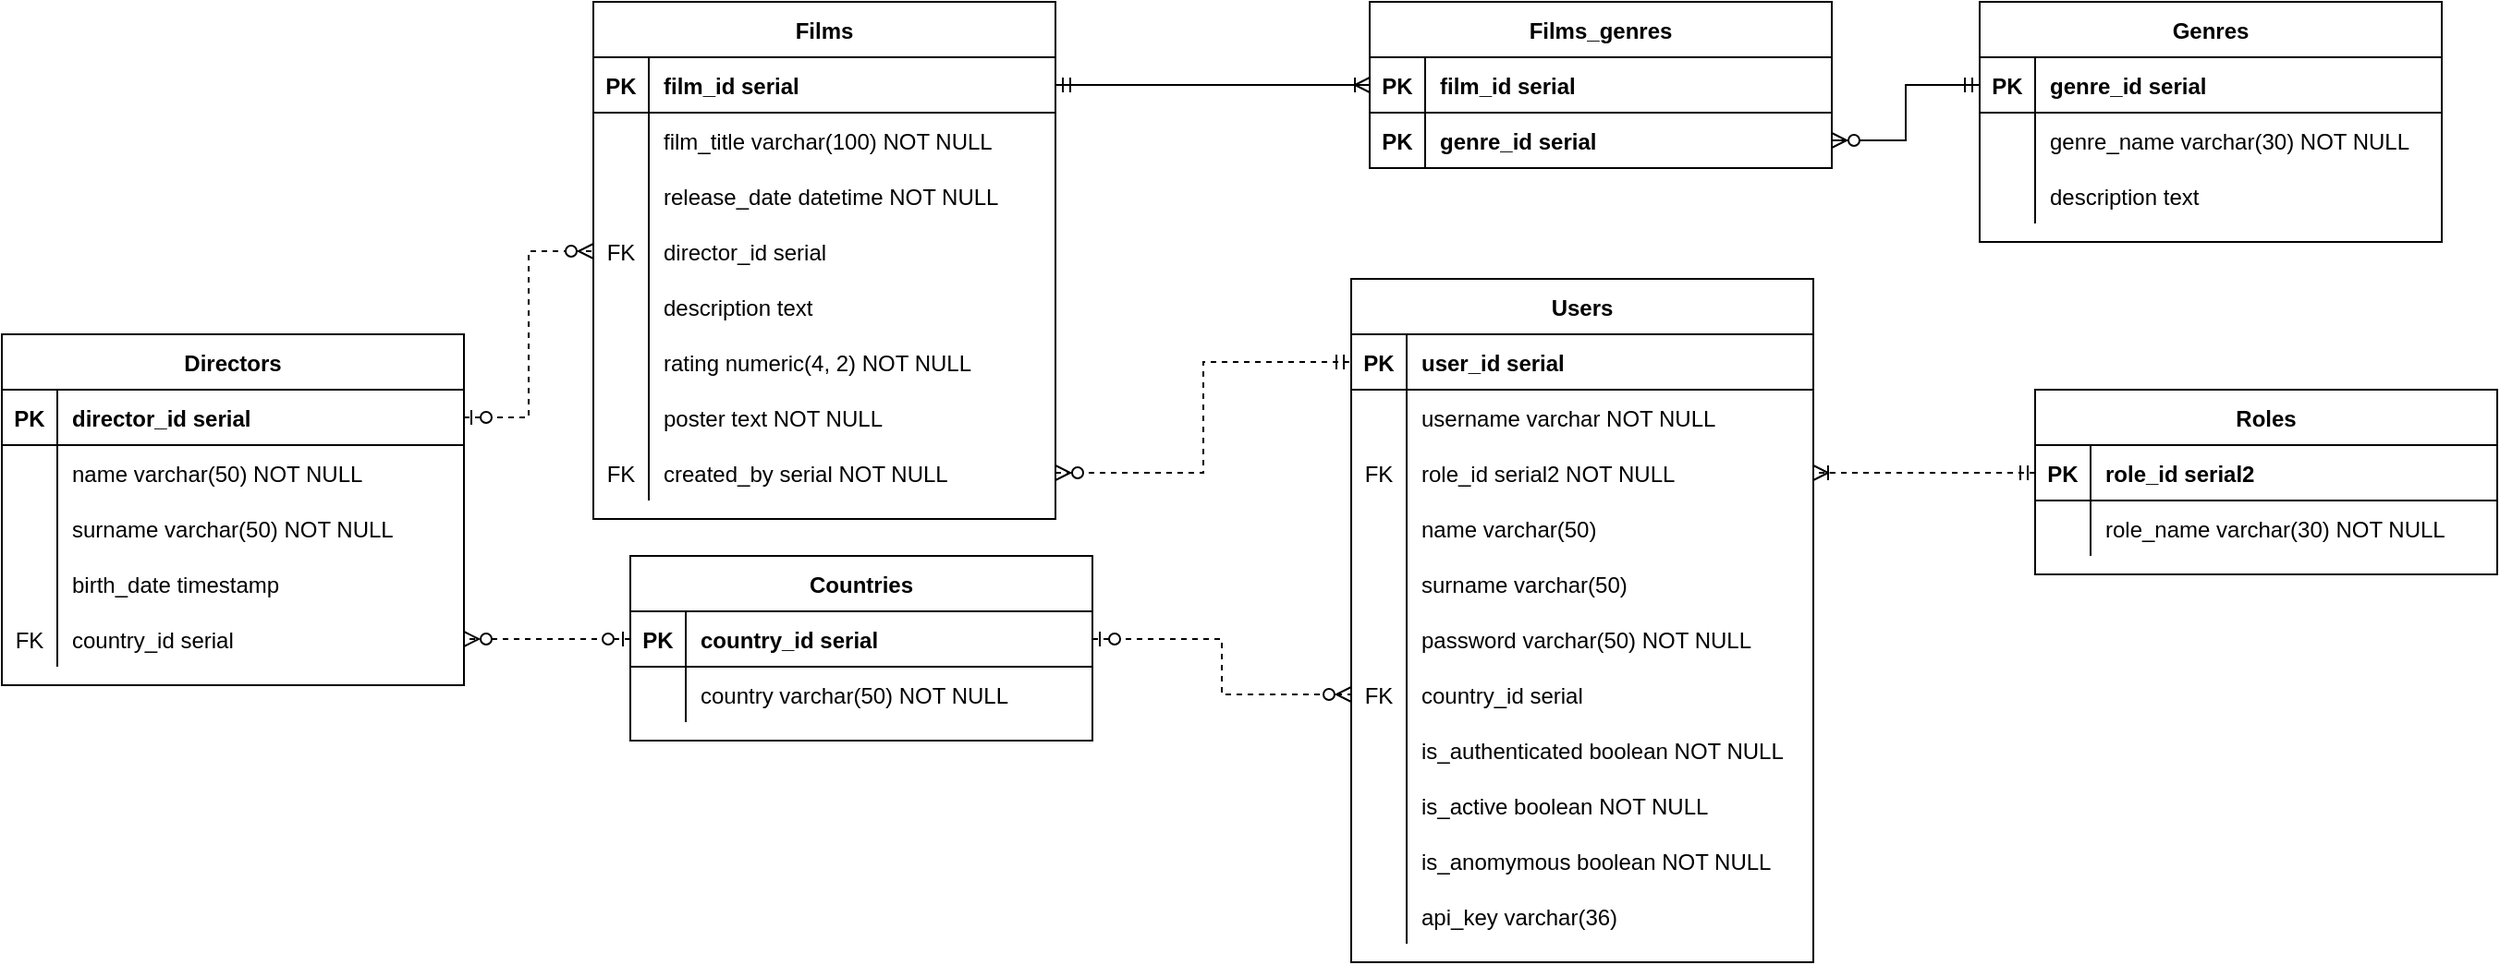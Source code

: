 <mxfile version="14.8.4" type="github">
  <diagram id="R2lEEEUBdFMjLlhIrx00" name="Page-1">
    <mxGraphModel dx="868" dy="460" grid="1" gridSize="10" guides="1" tooltips="1" connect="1" arrows="1" fold="1" page="1" pageScale="1" pageWidth="850" pageHeight="1100" math="0" shadow="0" extFonts="Permanent Marker^https://fonts.googleapis.com/css?family=Permanent+Marker">
      <root>
        <mxCell id="0" />
        <mxCell id="1" parent="0" />
        <mxCell id="C-vyLk0tnHw3VtMMgP7b-23" value="Users" style="shape=table;startSize=30;container=1;collapsible=1;childLayout=tableLayout;fixedRows=1;rowLines=0;fontStyle=1;align=center;resizeLast=1;" parent="1" vertex="1">
          <mxGeometry x="780" y="170" width="250" height="370" as="geometry" />
        </mxCell>
        <mxCell id="C-vyLk0tnHw3VtMMgP7b-24" value="" style="shape=partialRectangle;collapsible=0;dropTarget=0;pointerEvents=0;fillColor=none;points=[[0,0.5],[1,0.5]];portConstraint=eastwest;top=0;left=0;right=0;bottom=1;" parent="C-vyLk0tnHw3VtMMgP7b-23" vertex="1">
          <mxGeometry y="30" width="250" height="30" as="geometry" />
        </mxCell>
        <mxCell id="C-vyLk0tnHw3VtMMgP7b-25" value="PK" style="shape=partialRectangle;overflow=hidden;connectable=0;fillColor=none;top=0;left=0;bottom=0;right=0;fontStyle=1;" parent="C-vyLk0tnHw3VtMMgP7b-24" vertex="1">
          <mxGeometry width="30" height="30" as="geometry" />
        </mxCell>
        <mxCell id="C-vyLk0tnHw3VtMMgP7b-26" value="user_id serial" style="shape=partialRectangle;overflow=hidden;connectable=0;fillColor=none;top=0;left=0;bottom=0;right=0;align=left;spacingLeft=6;fontStyle=1;" parent="C-vyLk0tnHw3VtMMgP7b-24" vertex="1">
          <mxGeometry x="30" width="220" height="30" as="geometry" />
        </mxCell>
        <mxCell id="C-vyLk0tnHw3VtMMgP7b-27" value="" style="shape=partialRectangle;collapsible=0;dropTarget=0;pointerEvents=0;fillColor=none;points=[[0,0.5],[1,0.5]];portConstraint=eastwest;top=0;left=0;right=0;bottom=0;" parent="C-vyLk0tnHw3VtMMgP7b-23" vertex="1">
          <mxGeometry y="60" width="250" height="30" as="geometry" />
        </mxCell>
        <mxCell id="C-vyLk0tnHw3VtMMgP7b-28" value="" style="shape=partialRectangle;overflow=hidden;connectable=0;fillColor=none;top=0;left=0;bottom=0;right=0;" parent="C-vyLk0tnHw3VtMMgP7b-27" vertex="1">
          <mxGeometry width="30" height="30" as="geometry" />
        </mxCell>
        <mxCell id="C-vyLk0tnHw3VtMMgP7b-29" value="username varchar NOT NULL" style="shape=partialRectangle;overflow=hidden;connectable=0;fillColor=none;top=0;left=0;bottom=0;right=0;align=left;spacingLeft=6;horizontal=1;" parent="C-vyLk0tnHw3VtMMgP7b-27" vertex="1">
          <mxGeometry x="30" width="220" height="30" as="geometry" />
        </mxCell>
        <mxCell id="wAFvLRqTEPlNnzfOG-CF-8" value="" style="shape=partialRectangle;collapsible=0;dropTarget=0;pointerEvents=0;fillColor=none;points=[[0,0.5],[1,0.5]];portConstraint=eastwest;top=0;left=0;right=0;bottom=0;" parent="C-vyLk0tnHw3VtMMgP7b-23" vertex="1">
          <mxGeometry y="90" width="250" height="30" as="geometry" />
        </mxCell>
        <mxCell id="wAFvLRqTEPlNnzfOG-CF-9" value="FK" style="shape=partialRectangle;overflow=hidden;connectable=0;fillColor=none;top=0;left=0;bottom=0;right=0;" parent="wAFvLRqTEPlNnzfOG-CF-8" vertex="1">
          <mxGeometry width="30" height="30" as="geometry" />
        </mxCell>
        <mxCell id="wAFvLRqTEPlNnzfOG-CF-10" value="role_id serial2 NOT NULL" style="shape=partialRectangle;overflow=hidden;connectable=0;fillColor=none;top=0;left=0;bottom=0;right=0;align=left;spacingLeft=6;horizontal=1;" parent="wAFvLRqTEPlNnzfOG-CF-8" vertex="1">
          <mxGeometry x="30" width="220" height="30" as="geometry" />
        </mxCell>
        <mxCell id="VCrj5-KVnuM9RdP24WYX-9" value="" style="shape=partialRectangle;collapsible=0;dropTarget=0;pointerEvents=0;fillColor=none;points=[[0,0.5],[1,0.5]];portConstraint=eastwest;top=0;left=0;right=0;bottom=0;" parent="C-vyLk0tnHw3VtMMgP7b-23" vertex="1">
          <mxGeometry y="120" width="250" height="30" as="geometry" />
        </mxCell>
        <mxCell id="VCrj5-KVnuM9RdP24WYX-10" value="" style="shape=partialRectangle;overflow=hidden;connectable=0;fillColor=none;top=0;left=0;bottom=0;right=0;" parent="VCrj5-KVnuM9RdP24WYX-9" vertex="1">
          <mxGeometry width="30" height="30" as="geometry" />
        </mxCell>
        <mxCell id="VCrj5-KVnuM9RdP24WYX-11" value="name varchar(50)" style="shape=partialRectangle;overflow=hidden;connectable=0;fillColor=none;top=0;left=0;bottom=0;right=0;align=left;spacingLeft=6;horizontal=1;" parent="VCrj5-KVnuM9RdP24WYX-9" vertex="1">
          <mxGeometry x="30" width="220" height="30" as="geometry" />
        </mxCell>
        <mxCell id="VCrj5-KVnuM9RdP24WYX-12" value="" style="shape=partialRectangle;collapsible=0;dropTarget=0;pointerEvents=0;fillColor=none;points=[[0,0.5],[1,0.5]];portConstraint=eastwest;top=0;left=0;right=0;bottom=0;" parent="C-vyLk0tnHw3VtMMgP7b-23" vertex="1">
          <mxGeometry y="150" width="250" height="30" as="geometry" />
        </mxCell>
        <mxCell id="VCrj5-KVnuM9RdP24WYX-13" value="" style="shape=partialRectangle;overflow=hidden;connectable=0;fillColor=none;top=0;left=0;bottom=0;right=0;" parent="VCrj5-KVnuM9RdP24WYX-12" vertex="1">
          <mxGeometry width="30" height="30" as="geometry" />
        </mxCell>
        <mxCell id="VCrj5-KVnuM9RdP24WYX-14" value="surname varchar(50)" style="shape=partialRectangle;overflow=hidden;connectable=0;fillColor=none;top=0;left=0;bottom=0;right=0;align=left;spacingLeft=6;horizontal=1;" parent="VCrj5-KVnuM9RdP24WYX-12" vertex="1">
          <mxGeometry x="30" width="220" height="30" as="geometry" />
        </mxCell>
        <mxCell id="2" value="" style="shape=partialRectangle;collapsible=0;dropTarget=0;pointerEvents=0;fillColor=none;points=[[0,0.5],[1,0.5]];portConstraint=eastwest;top=0;left=0;right=0;bottom=0;" parent="C-vyLk0tnHw3VtMMgP7b-23" vertex="1">
          <mxGeometry y="180" width="250" height="30" as="geometry" />
        </mxCell>
        <mxCell id="3" value="" style="shape=partialRectangle;overflow=hidden;connectable=0;fillColor=none;top=0;left=0;bottom=0;right=0;" parent="2" vertex="1">
          <mxGeometry width="30" height="30" as="geometry" />
        </mxCell>
        <mxCell id="4" value="password varchar(50) NOT NULL" style="shape=partialRectangle;overflow=hidden;connectable=0;fillColor=none;top=0;left=0;bottom=0;right=0;align=left;spacingLeft=6;horizontal=1;" parent="2" vertex="1">
          <mxGeometry x="30" width="220" height="30" as="geometry" />
        </mxCell>
        <mxCell id="24" value="" style="shape=partialRectangle;collapsible=0;dropTarget=0;pointerEvents=0;fillColor=none;points=[[0,0.5],[1,0.5]];portConstraint=eastwest;top=0;left=0;right=0;bottom=0;" parent="C-vyLk0tnHw3VtMMgP7b-23" vertex="1">
          <mxGeometry y="210" width="250" height="30" as="geometry" />
        </mxCell>
        <mxCell id="25" value="FK" style="shape=partialRectangle;overflow=hidden;connectable=0;fillColor=none;top=0;left=0;bottom=0;right=0;" parent="24" vertex="1">
          <mxGeometry width="30" height="30" as="geometry" />
        </mxCell>
        <mxCell id="26" value="country_id serial" style="shape=partialRectangle;overflow=hidden;connectable=0;fillColor=none;top=0;left=0;bottom=0;right=0;align=left;spacingLeft=6;horizontal=1;" parent="24" vertex="1">
          <mxGeometry x="30" width="220" height="30" as="geometry" />
        </mxCell>
        <mxCell id="27" value="" style="shape=partialRectangle;collapsible=0;dropTarget=0;pointerEvents=0;fillColor=none;points=[[0,0.5],[1,0.5]];portConstraint=eastwest;top=0;left=0;right=0;bottom=0;" parent="C-vyLk0tnHw3VtMMgP7b-23" vertex="1">
          <mxGeometry y="240" width="250" height="30" as="geometry" />
        </mxCell>
        <mxCell id="28" value="" style="shape=partialRectangle;overflow=hidden;connectable=0;fillColor=none;top=0;left=0;bottom=0;right=0;" parent="27" vertex="1">
          <mxGeometry width="30" height="30" as="geometry" />
        </mxCell>
        <mxCell id="29" value="is_authenticated boolean NOT NULL" style="shape=partialRectangle;overflow=hidden;connectable=0;fillColor=none;top=0;left=0;bottom=0;right=0;align=left;spacingLeft=6;horizontal=1;" parent="27" vertex="1">
          <mxGeometry x="30" width="220" height="30" as="geometry" />
        </mxCell>
        <mxCell id="30" value="" style="shape=partialRectangle;collapsible=0;dropTarget=0;pointerEvents=0;fillColor=none;points=[[0,0.5],[1,0.5]];portConstraint=eastwest;top=0;left=0;right=0;bottom=0;" parent="C-vyLk0tnHw3VtMMgP7b-23" vertex="1">
          <mxGeometry y="270" width="250" height="30" as="geometry" />
        </mxCell>
        <mxCell id="31" value="" style="shape=partialRectangle;overflow=hidden;connectable=0;fillColor=none;top=0;left=0;bottom=0;right=0;" parent="30" vertex="1">
          <mxGeometry width="30" height="30" as="geometry" />
        </mxCell>
        <mxCell id="32" value="is_active boolean NOT NULL" style="shape=partialRectangle;overflow=hidden;connectable=0;fillColor=none;top=0;left=0;bottom=0;right=0;align=left;spacingLeft=6;horizontal=1;" parent="30" vertex="1">
          <mxGeometry x="30" width="220" height="30" as="geometry" />
        </mxCell>
        <mxCell id="33" value="" style="shape=partialRectangle;collapsible=0;dropTarget=0;pointerEvents=0;fillColor=none;points=[[0,0.5],[1,0.5]];portConstraint=eastwest;top=0;left=0;right=0;bottom=0;" parent="C-vyLk0tnHw3VtMMgP7b-23" vertex="1">
          <mxGeometry y="300" width="250" height="30" as="geometry" />
        </mxCell>
        <mxCell id="34" value="" style="shape=partialRectangle;overflow=hidden;connectable=0;fillColor=none;top=0;left=0;bottom=0;right=0;" parent="33" vertex="1">
          <mxGeometry width="30" height="30" as="geometry" />
        </mxCell>
        <mxCell id="35" value="is_anomymous boolean NOT NULL" style="shape=partialRectangle;overflow=hidden;connectable=0;fillColor=none;top=0;left=0;bottom=0;right=0;align=left;spacingLeft=6;horizontal=1;" parent="33" vertex="1">
          <mxGeometry x="30" width="220" height="30" as="geometry" />
        </mxCell>
        <mxCell id="36" value="" style="shape=partialRectangle;collapsible=0;dropTarget=0;pointerEvents=0;fillColor=none;points=[[0,0.5],[1,0.5]];portConstraint=eastwest;top=0;left=0;right=0;bottom=0;" parent="C-vyLk0tnHw3VtMMgP7b-23" vertex="1">
          <mxGeometry y="330" width="250" height="30" as="geometry" />
        </mxCell>
        <mxCell id="37" value="" style="shape=partialRectangle;overflow=hidden;connectable=0;fillColor=none;top=0;left=0;bottom=0;right=0;" parent="36" vertex="1">
          <mxGeometry width="30" height="30" as="geometry" />
        </mxCell>
        <mxCell id="38" value="api_key varchar(36)" style="shape=partialRectangle;overflow=hidden;connectable=0;fillColor=none;top=0;left=0;bottom=0;right=0;align=left;spacingLeft=6;horizontal=1;" parent="36" vertex="1">
          <mxGeometry x="30" width="220" height="30" as="geometry" />
        </mxCell>
        <mxCell id="wAFvLRqTEPlNnzfOG-CF-1" value="Roles" style="shape=table;startSize=30;container=1;collapsible=1;childLayout=tableLayout;fixedRows=1;rowLines=0;fontStyle=1;align=center;resizeLast=1;" parent="1" vertex="1">
          <mxGeometry x="1150" y="230" width="250" height="100" as="geometry" />
        </mxCell>
        <mxCell id="wAFvLRqTEPlNnzfOG-CF-2" value="" style="shape=partialRectangle;collapsible=0;dropTarget=0;pointerEvents=0;fillColor=none;points=[[0,0.5],[1,0.5]];portConstraint=eastwest;top=0;left=0;right=0;bottom=1;" parent="wAFvLRqTEPlNnzfOG-CF-1" vertex="1">
          <mxGeometry y="30" width="250" height="30" as="geometry" />
        </mxCell>
        <mxCell id="wAFvLRqTEPlNnzfOG-CF-3" value="PK" style="shape=partialRectangle;overflow=hidden;connectable=0;fillColor=none;top=0;left=0;bottom=0;right=0;fontStyle=1;" parent="wAFvLRqTEPlNnzfOG-CF-2" vertex="1">
          <mxGeometry width="30" height="30" as="geometry" />
        </mxCell>
        <mxCell id="wAFvLRqTEPlNnzfOG-CF-4" value="role_id serial2" style="shape=partialRectangle;overflow=hidden;connectable=0;fillColor=none;top=0;left=0;bottom=0;right=0;align=left;spacingLeft=6;fontStyle=1;" parent="wAFvLRqTEPlNnzfOG-CF-2" vertex="1">
          <mxGeometry x="30" width="220" height="30" as="geometry" />
        </mxCell>
        <mxCell id="wAFvLRqTEPlNnzfOG-CF-5" value="" style="shape=partialRectangle;collapsible=0;dropTarget=0;pointerEvents=0;fillColor=none;points=[[0,0.5],[1,0.5]];portConstraint=eastwest;top=0;left=0;right=0;bottom=0;" parent="wAFvLRqTEPlNnzfOG-CF-1" vertex="1">
          <mxGeometry y="60" width="250" height="30" as="geometry" />
        </mxCell>
        <mxCell id="wAFvLRqTEPlNnzfOG-CF-6" value="" style="shape=partialRectangle;overflow=hidden;connectable=0;fillColor=none;top=0;left=0;bottom=0;right=0;" parent="wAFvLRqTEPlNnzfOG-CF-5" vertex="1">
          <mxGeometry width="30" height="30" as="geometry" />
        </mxCell>
        <mxCell id="wAFvLRqTEPlNnzfOG-CF-7" value="role_name varchar(30) NOT NULL" style="shape=partialRectangle;overflow=hidden;connectable=0;fillColor=none;top=0;left=0;bottom=0;right=0;align=left;spacingLeft=6;horizontal=1;" parent="wAFvLRqTEPlNnzfOG-CF-5" vertex="1">
          <mxGeometry x="30" width="220" height="30" as="geometry" />
        </mxCell>
        <mxCell id="wAFvLRqTEPlNnzfOG-CF-11" value="Directors" style="shape=table;startSize=30;container=1;collapsible=1;childLayout=tableLayout;fixedRows=1;rowLines=0;fontStyle=1;align=center;resizeLast=1;" parent="1" vertex="1">
          <mxGeometry x="50" y="200" width="250" height="190" as="geometry" />
        </mxCell>
        <mxCell id="wAFvLRqTEPlNnzfOG-CF-12" value="" style="shape=partialRectangle;collapsible=0;dropTarget=0;pointerEvents=0;fillColor=none;points=[[0,0.5],[1,0.5]];portConstraint=eastwest;top=0;left=0;right=0;bottom=1;" parent="wAFvLRqTEPlNnzfOG-CF-11" vertex="1">
          <mxGeometry y="30" width="250" height="30" as="geometry" />
        </mxCell>
        <mxCell id="wAFvLRqTEPlNnzfOG-CF-13" value="PK" style="shape=partialRectangle;overflow=hidden;connectable=0;fillColor=none;top=0;left=0;bottom=0;right=0;fontStyle=1;" parent="wAFvLRqTEPlNnzfOG-CF-12" vertex="1">
          <mxGeometry width="30" height="30" as="geometry" />
        </mxCell>
        <mxCell id="wAFvLRqTEPlNnzfOG-CF-14" value="director_id serial" style="shape=partialRectangle;overflow=hidden;connectable=0;fillColor=none;top=0;left=0;bottom=0;right=0;align=left;spacingLeft=6;fontStyle=1;" parent="wAFvLRqTEPlNnzfOG-CF-12" vertex="1">
          <mxGeometry x="30" width="220" height="30" as="geometry" />
        </mxCell>
        <mxCell id="wAFvLRqTEPlNnzfOG-CF-18" value="" style="shape=partialRectangle;collapsible=0;dropTarget=0;pointerEvents=0;fillColor=none;points=[[0,0.5],[1,0.5]];portConstraint=eastwest;top=0;left=0;right=0;bottom=0;" parent="wAFvLRqTEPlNnzfOG-CF-11" vertex="1">
          <mxGeometry y="60" width="250" height="30" as="geometry" />
        </mxCell>
        <mxCell id="wAFvLRqTEPlNnzfOG-CF-19" value="" style="shape=partialRectangle;overflow=hidden;connectable=0;fillColor=none;top=0;left=0;bottom=0;right=0;" parent="wAFvLRqTEPlNnzfOG-CF-18" vertex="1">
          <mxGeometry width="30" height="30" as="geometry" />
        </mxCell>
        <mxCell id="wAFvLRqTEPlNnzfOG-CF-20" value="name varchar(50) NOT NULL" style="shape=partialRectangle;overflow=hidden;connectable=0;fillColor=none;top=0;left=0;bottom=0;right=0;align=left;spacingLeft=6;horizontal=1;" parent="wAFvLRqTEPlNnzfOG-CF-18" vertex="1">
          <mxGeometry x="30" width="220" height="30" as="geometry" />
        </mxCell>
        <mxCell id="_gVlqtnteCOrYCE-07Xu-54" value="" style="shape=partialRectangle;collapsible=0;dropTarget=0;pointerEvents=0;fillColor=none;points=[[0,0.5],[1,0.5]];portConstraint=eastwest;top=0;left=0;right=0;bottom=0;" parent="wAFvLRqTEPlNnzfOG-CF-11" vertex="1">
          <mxGeometry y="90" width="250" height="30" as="geometry" />
        </mxCell>
        <mxCell id="_gVlqtnteCOrYCE-07Xu-55" value="" style="shape=partialRectangle;overflow=hidden;connectable=0;fillColor=none;top=0;left=0;bottom=0;right=0;" parent="_gVlqtnteCOrYCE-07Xu-54" vertex="1">
          <mxGeometry width="30" height="30" as="geometry" />
        </mxCell>
        <mxCell id="_gVlqtnteCOrYCE-07Xu-56" value="surname varchar(50) NOT NULL" style="shape=partialRectangle;overflow=hidden;connectable=0;fillColor=none;top=0;left=0;bottom=0;right=0;align=left;spacingLeft=6;horizontal=1;" parent="_gVlqtnteCOrYCE-07Xu-54" vertex="1">
          <mxGeometry x="30" width="220" height="30" as="geometry" />
        </mxCell>
        <mxCell id="_gVlqtnteCOrYCE-07Xu-57" value="" style="shape=partialRectangle;collapsible=0;dropTarget=0;pointerEvents=0;fillColor=none;points=[[0,0.5],[1,0.5]];portConstraint=eastwest;top=0;left=0;right=0;bottom=0;" parent="wAFvLRqTEPlNnzfOG-CF-11" vertex="1">
          <mxGeometry y="120" width="250" height="30" as="geometry" />
        </mxCell>
        <mxCell id="_gVlqtnteCOrYCE-07Xu-58" value="" style="shape=partialRectangle;overflow=hidden;connectable=0;fillColor=none;top=0;left=0;bottom=0;right=0;" parent="_gVlqtnteCOrYCE-07Xu-57" vertex="1">
          <mxGeometry width="30" height="30" as="geometry" />
        </mxCell>
        <mxCell id="_gVlqtnteCOrYCE-07Xu-59" value="birth_date timestamp" style="shape=partialRectangle;overflow=hidden;connectable=0;fillColor=none;top=0;left=0;bottom=0;right=0;align=left;spacingLeft=6;horizontal=1;" parent="_gVlqtnteCOrYCE-07Xu-57" vertex="1">
          <mxGeometry x="30" width="220" height="30" as="geometry" />
        </mxCell>
        <mxCell id="_gVlqtnteCOrYCE-07Xu-60" value="" style="shape=partialRectangle;collapsible=0;dropTarget=0;pointerEvents=0;fillColor=none;points=[[0,0.5],[1,0.5]];portConstraint=eastwest;top=0;left=0;right=0;bottom=0;" parent="wAFvLRqTEPlNnzfOG-CF-11" vertex="1">
          <mxGeometry y="150" width="250" height="30" as="geometry" />
        </mxCell>
        <mxCell id="_gVlqtnteCOrYCE-07Xu-61" value="FK" style="shape=partialRectangle;overflow=hidden;connectable=0;fillColor=none;top=0;left=0;bottom=0;right=0;" parent="_gVlqtnteCOrYCE-07Xu-60" vertex="1">
          <mxGeometry width="30" height="30" as="geometry" />
        </mxCell>
        <mxCell id="_gVlqtnteCOrYCE-07Xu-62" value="country_id serial" style="shape=partialRectangle;overflow=hidden;connectable=0;fillColor=none;top=0;left=0;bottom=0;right=0;align=left;spacingLeft=6;horizontal=1;" parent="_gVlqtnteCOrYCE-07Xu-60" vertex="1">
          <mxGeometry x="30" width="220" height="30" as="geometry" />
        </mxCell>
        <mxCell id="_gVlqtnteCOrYCE-07Xu-1" value="Films" style="shape=table;startSize=30;container=1;collapsible=1;childLayout=tableLayout;fixedRows=1;rowLines=0;fontStyle=1;align=center;resizeLast=1;" parent="1" vertex="1">
          <mxGeometry x="370" y="20" width="250" height="280" as="geometry" />
        </mxCell>
        <mxCell id="_gVlqtnteCOrYCE-07Xu-2" value="" style="shape=partialRectangle;collapsible=0;dropTarget=0;pointerEvents=0;fillColor=none;points=[[0,0.5],[1,0.5]];portConstraint=eastwest;top=0;left=0;right=0;bottom=1;" parent="_gVlqtnteCOrYCE-07Xu-1" vertex="1">
          <mxGeometry y="30" width="250" height="30" as="geometry" />
        </mxCell>
        <mxCell id="_gVlqtnteCOrYCE-07Xu-3" value="PK" style="shape=partialRectangle;overflow=hidden;connectable=0;fillColor=none;top=0;left=0;bottom=0;right=0;fontStyle=1;" parent="_gVlqtnteCOrYCE-07Xu-2" vertex="1">
          <mxGeometry width="30" height="30" as="geometry" />
        </mxCell>
        <mxCell id="_gVlqtnteCOrYCE-07Xu-4" value="film_id serial" style="shape=partialRectangle;overflow=hidden;connectable=0;fillColor=none;top=0;left=0;bottom=0;right=0;align=left;spacingLeft=6;fontStyle=1;" parent="_gVlqtnteCOrYCE-07Xu-2" vertex="1">
          <mxGeometry x="30" width="220" height="30" as="geometry" />
        </mxCell>
        <mxCell id="_gVlqtnteCOrYCE-07Xu-8" value="" style="shape=partialRectangle;collapsible=0;dropTarget=0;pointerEvents=0;fillColor=none;points=[[0,0.5],[1,0.5]];portConstraint=eastwest;top=0;left=0;right=0;bottom=0;" parent="_gVlqtnteCOrYCE-07Xu-1" vertex="1">
          <mxGeometry y="60" width="250" height="30" as="geometry" />
        </mxCell>
        <mxCell id="_gVlqtnteCOrYCE-07Xu-9" value="" style="shape=partialRectangle;overflow=hidden;connectable=0;fillColor=none;top=0;left=0;bottom=0;right=0;" parent="_gVlqtnteCOrYCE-07Xu-8" vertex="1">
          <mxGeometry width="30" height="30" as="geometry" />
        </mxCell>
        <mxCell id="_gVlqtnteCOrYCE-07Xu-10" value="film_title varchar(100) NOT NULL" style="shape=partialRectangle;overflow=hidden;connectable=0;fillColor=none;top=0;left=0;bottom=0;right=0;align=left;spacingLeft=6;horizontal=1;" parent="_gVlqtnteCOrYCE-07Xu-8" vertex="1">
          <mxGeometry x="30" width="220" height="30" as="geometry" />
        </mxCell>
        <mxCell id="_gVlqtnteCOrYCE-07Xu-5" value="" style="shape=partialRectangle;collapsible=0;dropTarget=0;pointerEvents=0;fillColor=none;points=[[0,0.5],[1,0.5]];portConstraint=eastwest;top=0;left=0;right=0;bottom=0;" parent="_gVlqtnteCOrYCE-07Xu-1" vertex="1">
          <mxGeometry y="90" width="250" height="30" as="geometry" />
        </mxCell>
        <mxCell id="_gVlqtnteCOrYCE-07Xu-6" value="" style="shape=partialRectangle;overflow=hidden;connectable=0;fillColor=none;top=0;left=0;bottom=0;right=0;" parent="_gVlqtnteCOrYCE-07Xu-5" vertex="1">
          <mxGeometry width="30" height="30" as="geometry" />
        </mxCell>
        <mxCell id="_gVlqtnteCOrYCE-07Xu-7" value="release_date datetime NOT NULL" style="shape=partialRectangle;overflow=hidden;connectable=0;fillColor=none;top=0;left=0;bottom=0;right=0;align=left;spacingLeft=6;horizontal=1;" parent="_gVlqtnteCOrYCE-07Xu-5" vertex="1">
          <mxGeometry x="30" width="220" height="30" as="geometry" />
        </mxCell>
        <mxCell id="_gVlqtnteCOrYCE-07Xu-51" value="" style="shape=partialRectangle;collapsible=0;dropTarget=0;pointerEvents=0;fillColor=none;points=[[0,0.5],[1,0.5]];portConstraint=eastwest;top=0;left=0;right=0;bottom=0;" parent="_gVlqtnteCOrYCE-07Xu-1" vertex="1">
          <mxGeometry y="120" width="250" height="30" as="geometry" />
        </mxCell>
        <mxCell id="_gVlqtnteCOrYCE-07Xu-52" value="FK" style="shape=partialRectangle;overflow=hidden;connectable=0;fillColor=none;top=0;left=0;bottom=0;right=0;" parent="_gVlqtnteCOrYCE-07Xu-51" vertex="1">
          <mxGeometry width="30" height="30" as="geometry" />
        </mxCell>
        <mxCell id="_gVlqtnteCOrYCE-07Xu-53" value="director_id serial" style="shape=partialRectangle;overflow=hidden;connectable=0;fillColor=none;top=0;left=0;bottom=0;right=0;align=left;spacingLeft=6;horizontal=1;" parent="_gVlqtnteCOrYCE-07Xu-51" vertex="1">
          <mxGeometry x="30" width="220" height="30" as="geometry" />
        </mxCell>
        <mxCell id="_gVlqtnteCOrYCE-07Xu-39" value="" style="shape=partialRectangle;collapsible=0;dropTarget=0;pointerEvents=0;fillColor=none;points=[[0,0.5],[1,0.5]];portConstraint=eastwest;top=0;left=0;right=0;bottom=0;" parent="_gVlqtnteCOrYCE-07Xu-1" vertex="1">
          <mxGeometry y="150" width="250" height="30" as="geometry" />
        </mxCell>
        <mxCell id="_gVlqtnteCOrYCE-07Xu-40" value="" style="shape=partialRectangle;overflow=hidden;connectable=0;fillColor=none;top=0;left=0;bottom=0;right=0;" parent="_gVlqtnteCOrYCE-07Xu-39" vertex="1">
          <mxGeometry width="30" height="30" as="geometry" />
        </mxCell>
        <mxCell id="_gVlqtnteCOrYCE-07Xu-41" value="description text" style="shape=partialRectangle;overflow=hidden;connectable=0;fillColor=none;top=0;left=0;bottom=0;right=0;align=left;spacingLeft=6;horizontal=1;" parent="_gVlqtnteCOrYCE-07Xu-39" vertex="1">
          <mxGeometry x="30" width="220" height="30" as="geometry" />
        </mxCell>
        <mxCell id="_gVlqtnteCOrYCE-07Xu-42" value="" style="shape=partialRectangle;collapsible=0;dropTarget=0;pointerEvents=0;fillColor=none;points=[[0,0.5],[1,0.5]];portConstraint=eastwest;top=0;left=0;right=0;bottom=0;" parent="_gVlqtnteCOrYCE-07Xu-1" vertex="1">
          <mxGeometry y="180" width="250" height="30" as="geometry" />
        </mxCell>
        <mxCell id="_gVlqtnteCOrYCE-07Xu-43" value="" style="shape=partialRectangle;overflow=hidden;connectable=0;fillColor=none;top=0;left=0;bottom=0;right=0;" parent="_gVlqtnteCOrYCE-07Xu-42" vertex="1">
          <mxGeometry width="30" height="30" as="geometry" />
        </mxCell>
        <mxCell id="_gVlqtnteCOrYCE-07Xu-44" value="rating numeric(4, 2) NOT NULL" style="shape=partialRectangle;overflow=hidden;connectable=0;fillColor=none;top=0;left=0;bottom=0;right=0;align=left;spacingLeft=6;horizontal=1;" parent="_gVlqtnteCOrYCE-07Xu-42" vertex="1">
          <mxGeometry x="30" width="220" height="30" as="geometry" />
        </mxCell>
        <mxCell id="_gVlqtnteCOrYCE-07Xu-45" value="" style="shape=partialRectangle;collapsible=0;dropTarget=0;pointerEvents=0;fillColor=none;points=[[0,0.5],[1,0.5]];portConstraint=eastwest;top=0;left=0;right=0;bottom=0;" parent="_gVlqtnteCOrYCE-07Xu-1" vertex="1">
          <mxGeometry y="210" width="250" height="30" as="geometry" />
        </mxCell>
        <mxCell id="_gVlqtnteCOrYCE-07Xu-46" value="" style="shape=partialRectangle;overflow=hidden;connectable=0;fillColor=none;top=0;left=0;bottom=0;right=0;" parent="_gVlqtnteCOrYCE-07Xu-45" vertex="1">
          <mxGeometry width="30" height="30" as="geometry" />
        </mxCell>
        <mxCell id="_gVlqtnteCOrYCE-07Xu-47" value="poster text NOT NULL" style="shape=partialRectangle;overflow=hidden;connectable=0;fillColor=none;top=0;left=0;bottom=0;right=0;align=left;spacingLeft=6;horizontal=1;" parent="_gVlqtnteCOrYCE-07Xu-45" vertex="1">
          <mxGeometry x="30" width="220" height="30" as="geometry" />
        </mxCell>
        <mxCell id="_gVlqtnteCOrYCE-07Xu-48" value="" style="shape=partialRectangle;collapsible=0;dropTarget=0;pointerEvents=0;fillColor=none;points=[[0,0.5],[1,0.5]];portConstraint=eastwest;top=0;left=0;right=0;bottom=0;" parent="_gVlqtnteCOrYCE-07Xu-1" vertex="1">
          <mxGeometry y="240" width="250" height="30" as="geometry" />
        </mxCell>
        <mxCell id="_gVlqtnteCOrYCE-07Xu-49" value="FK" style="shape=partialRectangle;overflow=hidden;connectable=0;fillColor=none;top=0;left=0;bottom=0;right=0;" parent="_gVlqtnteCOrYCE-07Xu-48" vertex="1">
          <mxGeometry width="30" height="30" as="geometry" />
        </mxCell>
        <mxCell id="_gVlqtnteCOrYCE-07Xu-50" value="created_by serial NOT NULL" style="shape=partialRectangle;overflow=hidden;connectable=0;fillColor=none;top=0;left=0;bottom=0;right=0;align=left;spacingLeft=6;horizontal=1;" parent="_gVlqtnteCOrYCE-07Xu-48" vertex="1">
          <mxGeometry x="30" width="220" height="30" as="geometry" />
        </mxCell>
        <mxCell id="_gVlqtnteCOrYCE-07Xu-11" value="Genres" style="shape=table;startSize=30;container=1;collapsible=1;childLayout=tableLayout;fixedRows=1;rowLines=0;fontStyle=1;align=center;resizeLast=1;" parent="1" vertex="1">
          <mxGeometry x="1120" y="20" width="250" height="130" as="geometry" />
        </mxCell>
        <mxCell id="_gVlqtnteCOrYCE-07Xu-12" value="" style="shape=partialRectangle;collapsible=0;dropTarget=0;pointerEvents=0;fillColor=none;points=[[0,0.5],[1,0.5]];portConstraint=eastwest;top=0;left=0;right=0;bottom=1;" parent="_gVlqtnteCOrYCE-07Xu-11" vertex="1">
          <mxGeometry y="30" width="250" height="30" as="geometry" />
        </mxCell>
        <mxCell id="_gVlqtnteCOrYCE-07Xu-13" value="PK" style="shape=partialRectangle;overflow=hidden;connectable=0;fillColor=none;top=0;left=0;bottom=0;right=0;fontStyle=1;" parent="_gVlqtnteCOrYCE-07Xu-12" vertex="1">
          <mxGeometry width="30" height="30" as="geometry" />
        </mxCell>
        <mxCell id="_gVlqtnteCOrYCE-07Xu-14" value="genre_id serial" style="shape=partialRectangle;overflow=hidden;connectable=0;fillColor=none;top=0;left=0;bottom=0;right=0;align=left;spacingLeft=6;fontStyle=1;" parent="_gVlqtnteCOrYCE-07Xu-12" vertex="1">
          <mxGeometry x="30" width="220" height="30" as="geometry" />
        </mxCell>
        <mxCell id="_gVlqtnteCOrYCE-07Xu-15" value="" style="shape=partialRectangle;collapsible=0;dropTarget=0;pointerEvents=0;fillColor=none;points=[[0,0.5],[1,0.5]];portConstraint=eastwest;top=0;left=0;right=0;bottom=0;" parent="_gVlqtnteCOrYCE-07Xu-11" vertex="1">
          <mxGeometry y="60" width="250" height="30" as="geometry" />
        </mxCell>
        <mxCell id="_gVlqtnteCOrYCE-07Xu-16" value="" style="shape=partialRectangle;overflow=hidden;connectable=0;fillColor=none;top=0;left=0;bottom=0;right=0;" parent="_gVlqtnteCOrYCE-07Xu-15" vertex="1">
          <mxGeometry width="30" height="30" as="geometry" />
        </mxCell>
        <mxCell id="_gVlqtnteCOrYCE-07Xu-17" value="genre_name varchar(30) NOT NULL" style="shape=partialRectangle;overflow=hidden;connectable=0;fillColor=none;top=0;left=0;bottom=0;right=0;align=left;spacingLeft=6;horizontal=1;" parent="_gVlqtnteCOrYCE-07Xu-15" vertex="1">
          <mxGeometry x="30" width="220" height="30" as="geometry" />
        </mxCell>
        <mxCell id="_gVlqtnteCOrYCE-07Xu-18" value="" style="shape=partialRectangle;collapsible=0;dropTarget=0;pointerEvents=0;fillColor=none;points=[[0,0.5],[1,0.5]];portConstraint=eastwest;top=0;left=0;right=0;bottom=0;" parent="_gVlqtnteCOrYCE-07Xu-11" vertex="1">
          <mxGeometry y="90" width="250" height="30" as="geometry" />
        </mxCell>
        <mxCell id="_gVlqtnteCOrYCE-07Xu-19" value="" style="shape=partialRectangle;overflow=hidden;connectable=0;fillColor=none;top=0;left=0;bottom=0;right=0;" parent="_gVlqtnteCOrYCE-07Xu-18" vertex="1">
          <mxGeometry width="30" height="30" as="geometry" />
        </mxCell>
        <mxCell id="_gVlqtnteCOrYCE-07Xu-20" value="description text" style="shape=partialRectangle;overflow=hidden;connectable=0;fillColor=none;top=0;left=0;bottom=0;right=0;align=left;spacingLeft=6;horizontal=1;" parent="_gVlqtnteCOrYCE-07Xu-18" vertex="1">
          <mxGeometry x="30" width="220" height="30" as="geometry" />
        </mxCell>
        <mxCell id="_gVlqtnteCOrYCE-07Xu-21" value="Films_genres" style="shape=table;startSize=30;container=1;collapsible=1;childLayout=tableLayout;fixedRows=1;rowLines=0;fontStyle=1;align=center;resizeLast=1;" parent="1" vertex="1">
          <mxGeometry x="790" y="20" width="250" height="90" as="geometry" />
        </mxCell>
        <mxCell id="_gVlqtnteCOrYCE-07Xu-22" value="" style="shape=partialRectangle;collapsible=0;dropTarget=0;pointerEvents=0;fillColor=none;points=[[0,0.5],[1,0.5]];portConstraint=eastwest;top=0;left=0;right=0;bottom=1;" parent="_gVlqtnteCOrYCE-07Xu-21" vertex="1">
          <mxGeometry y="30" width="250" height="30" as="geometry" />
        </mxCell>
        <mxCell id="_gVlqtnteCOrYCE-07Xu-23" value="PK" style="shape=partialRectangle;overflow=hidden;connectable=0;fillColor=none;top=0;left=0;bottom=0;right=0;fontStyle=1;" parent="_gVlqtnteCOrYCE-07Xu-22" vertex="1">
          <mxGeometry width="30" height="30" as="geometry" />
        </mxCell>
        <mxCell id="_gVlqtnteCOrYCE-07Xu-24" value="film_id serial" style="shape=partialRectangle;overflow=hidden;connectable=0;fillColor=none;top=0;left=0;bottom=0;right=0;align=left;spacingLeft=6;fontStyle=1;" parent="_gVlqtnteCOrYCE-07Xu-22" vertex="1">
          <mxGeometry x="30" width="220" height="30" as="geometry" />
        </mxCell>
        <mxCell id="_gVlqtnteCOrYCE-07Xu-31" value="" style="shape=partialRectangle;collapsible=0;dropTarget=0;pointerEvents=0;fillColor=none;points=[[0,0.5],[1,0.5]];portConstraint=eastwest;top=0;left=0;right=0;bottom=1;" parent="_gVlqtnteCOrYCE-07Xu-21" vertex="1">
          <mxGeometry y="60" width="250" height="30" as="geometry" />
        </mxCell>
        <mxCell id="_gVlqtnteCOrYCE-07Xu-32" value="PK" style="shape=partialRectangle;overflow=hidden;connectable=0;fillColor=none;top=0;left=0;bottom=0;right=0;fontStyle=1;" parent="_gVlqtnteCOrYCE-07Xu-31" vertex="1">
          <mxGeometry width="30" height="30" as="geometry" />
        </mxCell>
        <mxCell id="_gVlqtnteCOrYCE-07Xu-33" value="genre_id serial" style="shape=partialRectangle;overflow=hidden;connectable=0;fillColor=none;top=0;left=0;bottom=0;right=0;align=left;spacingLeft=6;fontStyle=1;" parent="_gVlqtnteCOrYCE-07Xu-31" vertex="1">
          <mxGeometry x="30" width="220" height="30" as="geometry" />
        </mxCell>
        <mxCell id="VCrj5-KVnuM9RdP24WYX-4" style="edgeStyle=orthogonalEdgeStyle;rounded=0;orthogonalLoop=1;jettySize=auto;html=1;endArrow=ERzeroToMany;endFill=1;startArrow=ERzeroToOne;startFill=1;dashed=1;" parent="1" source="wAFvLRqTEPlNnzfOG-CF-12" target="_gVlqtnteCOrYCE-07Xu-51" edge="1">
          <mxGeometry relative="1" as="geometry" />
        </mxCell>
        <mxCell id="VCrj5-KVnuM9RdP24WYX-5" style="edgeStyle=orthogonalEdgeStyle;rounded=0;orthogonalLoop=1;jettySize=auto;html=1;startArrow=ERmandOne;startFill=0;endArrow=ERzeroToMany;endFill=1;" parent="1" source="_gVlqtnteCOrYCE-07Xu-12" target="_gVlqtnteCOrYCE-07Xu-31" edge="1">
          <mxGeometry relative="1" as="geometry" />
        </mxCell>
        <mxCell id="VCrj5-KVnuM9RdP24WYX-6" style="edgeStyle=orthogonalEdgeStyle;rounded=0;orthogonalLoop=1;jettySize=auto;html=1;startArrow=ERmandOne;startFill=0;endArrow=ERoneToMany;endFill=0;" parent="1" source="_gVlqtnteCOrYCE-07Xu-2" target="_gVlqtnteCOrYCE-07Xu-22" edge="1">
          <mxGeometry relative="1" as="geometry" />
        </mxCell>
        <mxCell id="VCrj5-KVnuM9RdP24WYX-7" style="edgeStyle=orthogonalEdgeStyle;rounded=0;orthogonalLoop=1;jettySize=auto;html=1;jumpStyle=none;shadow=0;startArrow=ERzeroToMany;startFill=1;endArrow=ERmandOne;endFill=0;dashed=1;" parent="1" source="_gVlqtnteCOrYCE-07Xu-48" target="C-vyLk0tnHw3VtMMgP7b-24" edge="1">
          <mxGeometry relative="1" as="geometry" />
        </mxCell>
        <mxCell id="VCrj5-KVnuM9RdP24WYX-8" style="edgeStyle=orthogonalEdgeStyle;rounded=0;orthogonalLoop=1;jettySize=auto;html=1;startArrow=ERmandOne;startFill=0;endArrow=ERoneToMany;endFill=0;dashed=1;" parent="1" source="wAFvLRqTEPlNnzfOG-CF-2" target="wAFvLRqTEPlNnzfOG-CF-8" edge="1">
          <mxGeometry relative="1" as="geometry" />
        </mxCell>
        <mxCell id="5" value="Countries" style="shape=table;startSize=30;container=1;collapsible=1;childLayout=tableLayout;fixedRows=1;rowLines=0;fontStyle=1;align=center;resizeLast=1;" parent="1" vertex="1">
          <mxGeometry x="390" y="320" width="250" height="100" as="geometry" />
        </mxCell>
        <mxCell id="6" value="" style="shape=partialRectangle;collapsible=0;dropTarget=0;pointerEvents=0;fillColor=none;points=[[0,0.5],[1,0.5]];portConstraint=eastwest;top=0;left=0;right=0;bottom=1;" parent="5" vertex="1">
          <mxGeometry y="30" width="250" height="30" as="geometry" />
        </mxCell>
        <mxCell id="7" value="PK" style="shape=partialRectangle;overflow=hidden;connectable=0;fillColor=none;top=0;left=0;bottom=0;right=0;fontStyle=1;" parent="6" vertex="1">
          <mxGeometry width="30" height="30" as="geometry" />
        </mxCell>
        <mxCell id="8" value="country_id serial" style="shape=partialRectangle;overflow=hidden;connectable=0;fillColor=none;top=0;left=0;bottom=0;right=0;align=left;spacingLeft=6;fontStyle=1;" parent="6" vertex="1">
          <mxGeometry x="30" width="220" height="30" as="geometry" />
        </mxCell>
        <mxCell id="18" value="" style="shape=partialRectangle;collapsible=0;dropTarget=0;pointerEvents=0;fillColor=none;points=[[0,0.5],[1,0.5]];portConstraint=eastwest;top=0;left=0;right=0;bottom=0;" parent="5" vertex="1">
          <mxGeometry y="60" width="250" height="30" as="geometry" />
        </mxCell>
        <mxCell id="19" value="" style="shape=partialRectangle;overflow=hidden;connectable=0;fillColor=none;top=0;left=0;bottom=0;right=0;" parent="18" vertex="1">
          <mxGeometry width="30" height="30" as="geometry" />
        </mxCell>
        <mxCell id="20" value="country varchar(50) NOT NULL" style="shape=partialRectangle;overflow=hidden;connectable=0;fillColor=none;top=0;left=0;bottom=0;right=0;align=left;spacingLeft=6;horizontal=1;" parent="18" vertex="1">
          <mxGeometry x="30" width="220" height="30" as="geometry" />
        </mxCell>
        <mxCell id="22" style="edgeStyle=orthogonalEdgeStyle;rounded=0;orthogonalLoop=1;jettySize=auto;html=1;startArrow=ERzeroToOne;startFill=1;endArrow=ERzeroToMany;endFill=1;dashed=1;" parent="1" source="6" target="24" edge="1">
          <mxGeometry relative="1" as="geometry" />
        </mxCell>
        <mxCell id="23" style="edgeStyle=orthogonalEdgeStyle;rounded=0;orthogonalLoop=1;jettySize=auto;html=1;startArrow=ERzeroToOne;startFill=1;endArrow=ERzeroToMany;endFill=1;dashed=1;" parent="1" source="6" target="_gVlqtnteCOrYCE-07Xu-60" edge="1">
          <mxGeometry relative="1" as="geometry" />
        </mxCell>
      </root>
    </mxGraphModel>
  </diagram>
</mxfile>
